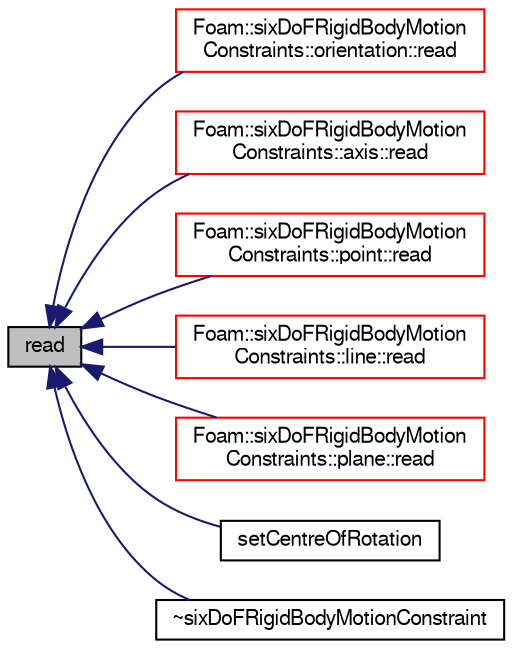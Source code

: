 digraph "read"
{
  bgcolor="transparent";
  edge [fontname="FreeSans",fontsize="10",labelfontname="FreeSans",labelfontsize="10"];
  node [fontname="FreeSans",fontsize="10",shape=record];
  rankdir="LR";
  Node333 [label="read",height=0.2,width=0.4,color="black", fillcolor="grey75", style="filled", fontcolor="black"];
  Node333 -> Node334 [dir="back",color="midnightblue",fontsize="10",style="solid",fontname="FreeSans"];
  Node334 [label="Foam::sixDoFRigidBodyMotion\lConstraints::orientation::read",height=0.2,width=0.4,color="red",URL="$a29486.html#a64da2087e03e55d0dddd0cd6e5ac05ea",tooltip="Update properties from given dictionary. "];
  Node333 -> Node339 [dir="back",color="midnightblue",fontsize="10",style="solid",fontname="FreeSans"];
  Node339 [label="Foam::sixDoFRigidBodyMotion\lConstraints::axis::read",height=0.2,width=0.4,color="red",URL="$a29478.html#a64da2087e03e55d0dddd0cd6e5ac05ea",tooltip="Update properties from given dictionary. "];
  Node333 -> Node344 [dir="back",color="midnightblue",fontsize="10",style="solid",fontname="FreeSans"];
  Node344 [label="Foam::sixDoFRigidBodyMotion\lConstraints::point::read",height=0.2,width=0.4,color="red",URL="$a29494.html#a64da2087e03e55d0dddd0cd6e5ac05ea",tooltip="Update properties from given dictionary. "];
  Node333 -> Node350 [dir="back",color="midnightblue",fontsize="10",style="solid",fontname="FreeSans"];
  Node350 [label="Foam::sixDoFRigidBodyMotion\lConstraints::line::read",height=0.2,width=0.4,color="red",URL="$a29482.html#a64da2087e03e55d0dddd0cd6e5ac05ea",tooltip="Update properties from given dictionary. "];
  Node333 -> Node356 [dir="back",color="midnightblue",fontsize="10",style="solid",fontname="FreeSans"];
  Node356 [label="Foam::sixDoFRigidBodyMotion\lConstraints::plane::read",height=0.2,width=0.4,color="red",URL="$a29490.html#a64da2087e03e55d0dddd0cd6e5ac05ea",tooltip="Update properties from given dictionary. "];
  Node333 -> Node362 [dir="back",color="midnightblue",fontsize="10",style="solid",fontname="FreeSans"];
  Node362 [label="setCentreOfRotation",height=0.2,width=0.4,color="black",URL="$a29498.html#a6cb2ea83557f15bc4843e89d6c807e2a",tooltip="Set the centre of rotation if not the centre of mass. "];
  Node333 -> Node363 [dir="back",color="midnightblue",fontsize="10",style="solid",fontname="FreeSans"];
  Node363 [label="~sixDoFRigidBodyMotionConstraint",height=0.2,width=0.4,color="black",URL="$a29498.html#ac933b3d9959638c761fe11722b497a12",tooltip="Destructor. "];
}
